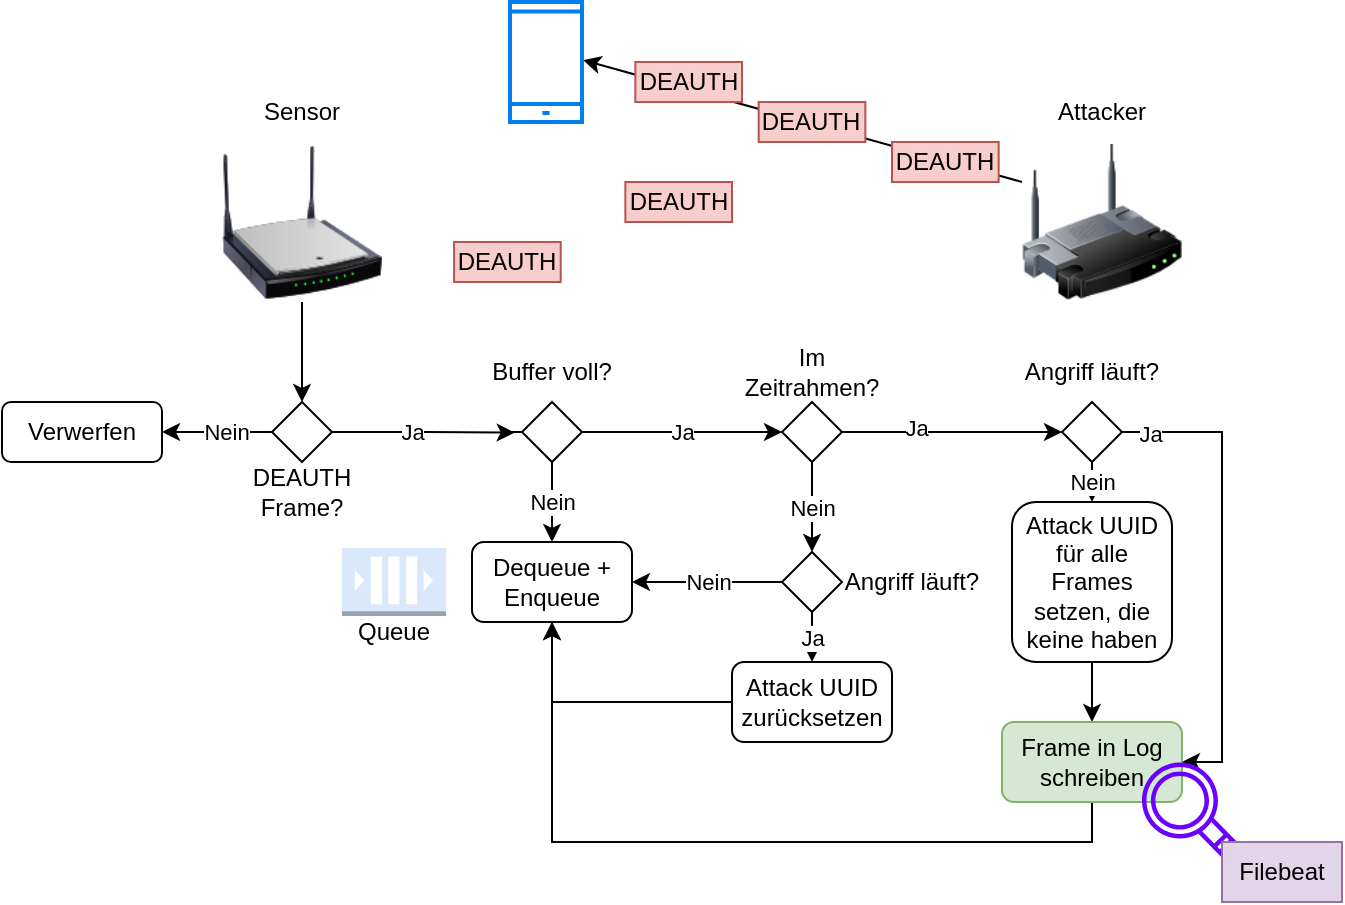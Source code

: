 <mxfile version="21.5.0" type="device">
  <diagram name="Page-1" id="J3vf7YDOd2lKJVBhmdIj">
    <mxGraphModel dx="683" dy="417" grid="1" gridSize="10" guides="1" tooltips="1" connect="1" arrows="1" fold="1" page="1" pageScale="1" pageWidth="827" pageHeight="1169" math="0" shadow="0">
      <root>
        <mxCell id="0" />
        <mxCell id="1" parent="0" />
        <mxCell id="CKZiIqpc-WWH0tmOYsOz-15" style="edgeStyle=orthogonalEdgeStyle;rounded=0;orthogonalLoop=1;jettySize=auto;html=1;exitX=0.5;exitY=1;exitDx=0;exitDy=0;entryX=0.5;entryY=0;entryDx=0;entryDy=0;" parent="1" source="CKZiIqpc-WWH0tmOYsOz-1" target="CKZiIqpc-WWH0tmOYsOz-14" edge="1">
          <mxGeometry relative="1" as="geometry" />
        </mxCell>
        <mxCell id="CKZiIqpc-WWH0tmOYsOz-1" value="" style="image;html=1;image=img/lib/clip_art/networking/Wireless_Router_N_128x128.png" parent="1" vertex="1">
          <mxGeometry x="160" y="80" width="80" height="80" as="geometry" />
        </mxCell>
        <mxCell id="CKZiIqpc-WWH0tmOYsOz-65" style="rounded=0;orthogonalLoop=1;jettySize=auto;html=1;exitX=0;exitY=0.25;exitDx=0;exitDy=0;entryX=1.014;entryY=0.484;entryDx=0;entryDy=0;entryPerimeter=0;" parent="1" source="CKZiIqpc-WWH0tmOYsOz-2" target="CKZiIqpc-WWH0tmOYsOz-62" edge="1">
          <mxGeometry relative="1" as="geometry" />
        </mxCell>
        <mxCell id="CKZiIqpc-WWH0tmOYsOz-2" value="" style="image;html=1;image=img/lib/clip_art/networking/Wireless_Router_128x128.png" parent="1" vertex="1">
          <mxGeometry x="560" y="80" width="80" height="80" as="geometry" />
        </mxCell>
        <mxCell id="CKZiIqpc-WWH0tmOYsOz-3" value="DEAUTH" style="rounded=0;whiteSpace=wrap;html=1;fillColor=#f8cecc;strokeColor=#b85450;" parent="1" vertex="1">
          <mxGeometry x="495" y="80" width="53.33" height="20" as="geometry" />
        </mxCell>
        <mxCell id="CKZiIqpc-WWH0tmOYsOz-6" value="DEAUTH" style="rounded=0;whiteSpace=wrap;html=1;fillColor=#f8cecc;strokeColor=#b85450;" parent="1" vertex="1">
          <mxGeometry x="428.34" y="60" width="53.33" height="20" as="geometry" />
        </mxCell>
        <mxCell id="CKZiIqpc-WWH0tmOYsOz-7" value="DEAUTH" style="rounded=0;whiteSpace=wrap;html=1;fillColor=#f8cecc;strokeColor=#b85450;" parent="1" vertex="1">
          <mxGeometry x="366.67" y="40" width="53.33" height="20" as="geometry" />
        </mxCell>
        <mxCell id="CKZiIqpc-WWH0tmOYsOz-11" value="Sensor" style="text;html=1;strokeColor=none;fillColor=none;align=center;verticalAlign=middle;whiteSpace=wrap;rounded=0;" parent="1" vertex="1">
          <mxGeometry x="170" y="50" width="60" height="30" as="geometry" />
        </mxCell>
        <mxCell id="CKZiIqpc-WWH0tmOYsOz-13" value="Attacker" style="text;html=1;strokeColor=none;fillColor=none;align=center;verticalAlign=middle;whiteSpace=wrap;rounded=0;" parent="1" vertex="1">
          <mxGeometry x="570" y="50" width="60" height="30" as="geometry" />
        </mxCell>
        <mxCell id="CKZiIqpc-WWH0tmOYsOz-19" value="Nein" style="edgeStyle=orthogonalEdgeStyle;rounded=0;orthogonalLoop=1;jettySize=auto;html=1;exitX=0;exitY=0.5;exitDx=0;exitDy=0;entryX=1;entryY=0.5;entryDx=0;entryDy=0;" parent="1" source="CKZiIqpc-WWH0tmOYsOz-14" target="CKZiIqpc-WWH0tmOYsOz-18" edge="1">
          <mxGeometry x="-0.143" relative="1" as="geometry">
            <mxPoint as="offset" />
          </mxGeometry>
        </mxCell>
        <mxCell id="CKZiIqpc-WWH0tmOYsOz-21" value="Ja" style="edgeStyle=orthogonalEdgeStyle;rounded=0;orthogonalLoop=1;jettySize=auto;html=1;exitX=1;exitY=0.5;exitDx=0;exitDy=0;entryX=-0.122;entryY=0.511;entryDx=0;entryDy=0;entryPerimeter=0;" parent="1" source="CKZiIqpc-WWH0tmOYsOz-14" target="CKZiIqpc-WWH0tmOYsOz-27" edge="1">
          <mxGeometry x="-0.143" relative="1" as="geometry">
            <mxPoint x="250" y="225" as="targetPoint" />
            <mxPoint as="offset" />
          </mxGeometry>
        </mxCell>
        <mxCell id="CKZiIqpc-WWH0tmOYsOz-14" value="" style="rhombus;" parent="1" vertex="1">
          <mxGeometry x="185" y="210" width="30" height="30" as="geometry" />
        </mxCell>
        <mxCell id="CKZiIqpc-WWH0tmOYsOz-18" value="Verwerfen" style="rounded=1;whiteSpace=wrap;html=1;" parent="1" vertex="1">
          <mxGeometry x="50" y="210" width="80" height="30" as="geometry" />
        </mxCell>
        <mxCell id="CKZiIqpc-WWH0tmOYsOz-29" value="Ja" style="edgeStyle=orthogonalEdgeStyle;rounded=0;orthogonalLoop=1;jettySize=auto;html=1;exitX=1;exitY=0.5;exitDx=0;exitDy=0;entryX=0;entryY=0.5;entryDx=0;entryDy=0;" parent="1" source="CKZiIqpc-WWH0tmOYsOz-27" target="CKZiIqpc-WWH0tmOYsOz-28" edge="1">
          <mxGeometry x="0.444" relative="1" as="geometry">
            <Array as="points">
              <mxPoint x="300" y="225" />
              <mxPoint x="300" y="225" />
            </Array>
            <mxPoint as="offset" />
          </mxGeometry>
        </mxCell>
        <mxCell id="CKZiIqpc-WWH0tmOYsOz-42" value="Nein" style="edgeStyle=orthogonalEdgeStyle;rounded=0;orthogonalLoop=1;jettySize=auto;html=1;exitX=0.5;exitY=1;exitDx=0;exitDy=0;entryX=0.5;entryY=0;entryDx=0;entryDy=0;" parent="1" source="CKZiIqpc-WWH0tmOYsOz-27" target="CKZiIqpc-WWH0tmOYsOz-36" edge="1">
          <mxGeometry relative="1" as="geometry" />
        </mxCell>
        <mxCell id="CKZiIqpc-WWH0tmOYsOz-27" value="" style="rhombus;" parent="1" vertex="1">
          <mxGeometry x="310" y="210" width="30" height="30" as="geometry" />
        </mxCell>
        <mxCell id="CKZiIqpc-WWH0tmOYsOz-34" style="edgeStyle=orthogonalEdgeStyle;rounded=0;orthogonalLoop=1;jettySize=auto;html=1;exitX=1;exitY=0.5;exitDx=0;exitDy=0;entryX=0;entryY=0.5;entryDx=0;entryDy=0;" parent="1" source="CKZiIqpc-WWH0tmOYsOz-28" target="CKZiIqpc-WWH0tmOYsOz-32" edge="1">
          <mxGeometry relative="1" as="geometry" />
        </mxCell>
        <mxCell id="CKZiIqpc-WWH0tmOYsOz-35" value="Ja" style="edgeLabel;html=1;align=center;verticalAlign=middle;resizable=0;points=[];" parent="CKZiIqpc-WWH0tmOYsOz-34" vertex="1" connectable="0">
          <mxGeometry x="-0.332" y="2" relative="1" as="geometry">
            <mxPoint as="offset" />
          </mxGeometry>
        </mxCell>
        <mxCell id="CKZiIqpc-WWH0tmOYsOz-46" value="Nein" style="edgeStyle=orthogonalEdgeStyle;rounded=0;orthogonalLoop=1;jettySize=auto;html=1;exitX=0.5;exitY=1;exitDx=0;exitDy=0;entryX=0.5;entryY=0;entryDx=0;entryDy=0;" parent="1" source="CKZiIqpc-WWH0tmOYsOz-28" target="CKZiIqpc-WWH0tmOYsOz-44" edge="1">
          <mxGeometry relative="1" as="geometry" />
        </mxCell>
        <mxCell id="CKZiIqpc-WWH0tmOYsOz-28" value="" style="rhombus;" parent="1" vertex="1">
          <mxGeometry x="440" y="210" width="30" height="30" as="geometry" />
        </mxCell>
        <mxCell id="CKZiIqpc-WWH0tmOYsOz-30" value="Buffer voll?" style="text;html=1;strokeColor=none;fillColor=none;align=center;verticalAlign=middle;whiteSpace=wrap;rounded=0;" parent="1" vertex="1">
          <mxGeometry x="290" y="180" width="70" height="30" as="geometry" />
        </mxCell>
        <mxCell id="CKZiIqpc-WWH0tmOYsOz-31" value="Im Zeitrahmen?" style="text;html=1;strokeColor=none;fillColor=none;align=center;verticalAlign=middle;whiteSpace=wrap;rounded=0;" parent="1" vertex="1">
          <mxGeometry x="420" y="180" width="70" height="30" as="geometry" />
        </mxCell>
        <mxCell id="CKZiIqpc-WWH0tmOYsOz-52" value="Nein" style="edgeStyle=orthogonalEdgeStyle;rounded=0;orthogonalLoop=1;jettySize=auto;html=1;exitX=0.5;exitY=1;exitDx=0;exitDy=0;entryX=0.5;entryY=0;entryDx=0;entryDy=0;" parent="1" source="CKZiIqpc-WWH0tmOYsOz-32" target="CKZiIqpc-WWH0tmOYsOz-51" edge="1">
          <mxGeometry relative="1" as="geometry" />
        </mxCell>
        <mxCell id="CKZiIqpc-WWH0tmOYsOz-56" style="edgeStyle=orthogonalEdgeStyle;rounded=0;orthogonalLoop=1;jettySize=auto;html=1;exitX=1;exitY=0.5;exitDx=0;exitDy=0;entryX=1;entryY=0.5;entryDx=0;entryDy=0;" parent="1" source="CKZiIqpc-WWH0tmOYsOz-32" target="CKZiIqpc-WWH0tmOYsOz-53" edge="1">
          <mxGeometry relative="1" as="geometry" />
        </mxCell>
        <mxCell id="CKZiIqpc-WWH0tmOYsOz-60" value="Ja" style="edgeLabel;html=1;align=center;verticalAlign=middle;resizable=0;points=[];" parent="CKZiIqpc-WWH0tmOYsOz-56" vertex="1" connectable="0">
          <mxGeometry x="-0.886" y="-1" relative="1" as="geometry">
            <mxPoint as="offset" />
          </mxGeometry>
        </mxCell>
        <mxCell id="CKZiIqpc-WWH0tmOYsOz-32" value="" style="rhombus;" parent="1" vertex="1">
          <mxGeometry x="580" y="210" width="30" height="30" as="geometry" />
        </mxCell>
        <mxCell id="CKZiIqpc-WWH0tmOYsOz-33" value="Angriff läuft?" style="text;html=1;strokeColor=none;fillColor=none;align=center;verticalAlign=middle;whiteSpace=wrap;rounded=0;" parent="1" vertex="1">
          <mxGeometry x="560" y="180" width="70" height="30" as="geometry" />
        </mxCell>
        <mxCell id="CKZiIqpc-WWH0tmOYsOz-36" value="Dequeue + Enqueue" style="rounded=1;whiteSpace=wrap;html=1;" parent="1" vertex="1">
          <mxGeometry x="285" y="280" width="80" height="40" as="geometry" />
        </mxCell>
        <mxCell id="CKZiIqpc-WWH0tmOYsOz-37" value="" style="outlineConnect=0;dashed=0;verticalLabelPosition=bottom;verticalAlign=top;align=center;html=1;shape=mxgraph.aws3.queue;fillColor=#dae8fc;strokeColor=#6c8ebf;" parent="1" vertex="1">
          <mxGeometry x="220" y="283" width="52.06" height="34" as="geometry" />
        </mxCell>
        <mxCell id="CKZiIqpc-WWH0tmOYsOz-38" value="Queue" style="text;html=1;strokeColor=none;fillColor=none;align=center;verticalAlign=middle;whiteSpace=wrap;rounded=0;" parent="1" vertex="1">
          <mxGeometry x="216.03" y="310" width="60" height="30" as="geometry" />
        </mxCell>
        <mxCell id="CKZiIqpc-WWH0tmOYsOz-47" value="Nein" style="edgeStyle=orthogonalEdgeStyle;rounded=0;orthogonalLoop=1;jettySize=auto;html=1;exitX=0;exitY=0.5;exitDx=0;exitDy=0;" parent="1" source="CKZiIqpc-WWH0tmOYsOz-44" target="CKZiIqpc-WWH0tmOYsOz-36" edge="1">
          <mxGeometry relative="1" as="geometry" />
        </mxCell>
        <mxCell id="CKZiIqpc-WWH0tmOYsOz-49" value="Ja" style="edgeStyle=orthogonalEdgeStyle;rounded=0;orthogonalLoop=1;jettySize=auto;html=1;exitX=0.5;exitY=1;exitDx=0;exitDy=0;entryX=0.5;entryY=0;entryDx=0;entryDy=0;" parent="1" source="CKZiIqpc-WWH0tmOYsOz-44" target="CKZiIqpc-WWH0tmOYsOz-48" edge="1">
          <mxGeometry relative="1" as="geometry" />
        </mxCell>
        <mxCell id="CKZiIqpc-WWH0tmOYsOz-44" value="" style="rhombus;" parent="1" vertex="1">
          <mxGeometry x="440" y="285" width="30" height="30" as="geometry" />
        </mxCell>
        <mxCell id="CKZiIqpc-WWH0tmOYsOz-45" value="Angriff läuft?" style="text;html=1;strokeColor=none;fillColor=none;align=center;verticalAlign=middle;whiteSpace=wrap;rounded=0;" parent="1" vertex="1">
          <mxGeometry x="470" y="285" width="70" height="30" as="geometry" />
        </mxCell>
        <mxCell id="CKZiIqpc-WWH0tmOYsOz-50" style="edgeStyle=orthogonalEdgeStyle;rounded=0;orthogonalLoop=1;jettySize=auto;html=1;exitX=0;exitY=0.5;exitDx=0;exitDy=0;entryX=0.5;entryY=1;entryDx=0;entryDy=0;" parent="1" source="CKZiIqpc-WWH0tmOYsOz-48" target="CKZiIqpc-WWH0tmOYsOz-36" edge="1">
          <mxGeometry relative="1" as="geometry" />
        </mxCell>
        <mxCell id="CKZiIqpc-WWH0tmOYsOz-48" value="Attack UUID zurücksetzen" style="rounded=1;whiteSpace=wrap;html=1;" parent="1" vertex="1">
          <mxGeometry x="415" y="340" width="80" height="40" as="geometry" />
        </mxCell>
        <mxCell id="CKZiIqpc-WWH0tmOYsOz-54" style="edgeStyle=orthogonalEdgeStyle;rounded=0;orthogonalLoop=1;jettySize=auto;html=1;exitX=0.5;exitY=1;exitDx=0;exitDy=0;entryX=0.5;entryY=0;entryDx=0;entryDy=0;" parent="1" source="CKZiIqpc-WWH0tmOYsOz-51" target="CKZiIqpc-WWH0tmOYsOz-53" edge="1">
          <mxGeometry relative="1" as="geometry" />
        </mxCell>
        <mxCell id="CKZiIqpc-WWH0tmOYsOz-51" value="Attack UUID für alle Frames setzen, die keine haben" style="rounded=1;whiteSpace=wrap;html=1;" parent="1" vertex="1">
          <mxGeometry x="555" y="260" width="80" height="80" as="geometry" />
        </mxCell>
        <mxCell id="CKZiIqpc-WWH0tmOYsOz-55" style="edgeStyle=orthogonalEdgeStyle;rounded=0;orthogonalLoop=1;jettySize=auto;html=1;exitX=0.5;exitY=1;exitDx=0;exitDy=0;entryX=0.5;entryY=1;entryDx=0;entryDy=0;" parent="1" source="CKZiIqpc-WWH0tmOYsOz-53" target="CKZiIqpc-WWH0tmOYsOz-36" edge="1">
          <mxGeometry relative="1" as="geometry" />
        </mxCell>
        <mxCell id="CKZiIqpc-WWH0tmOYsOz-53" value="Frame in Log schreiben" style="rounded=1;whiteSpace=wrap;html=1;fillColor=#d5e8d4;strokeColor=#82b366;" parent="1" vertex="1">
          <mxGeometry x="550" y="370" width="90" height="40" as="geometry" />
        </mxCell>
        <mxCell id="CKZiIqpc-WWH0tmOYsOz-57" value="" style="outlineConnect=0;dashed=0;verticalLabelPosition=bottom;verticalAlign=top;align=center;html=1;fontSize=12;fontStyle=0;aspect=fixed;pointerEvents=1;shape=mxgraph.aws4.magnifying_glass;shadow=0;strokeWidth=1;fillColor=#6a00ff;fontColor=#ffffff;strokeColor=#3700CC;" parent="1" vertex="1">
          <mxGeometry x="620" y="390" width="50" height="50" as="geometry" />
        </mxCell>
        <mxCell id="CKZiIqpc-WWH0tmOYsOz-58" value="Filebeat" style="rounded=0;whiteSpace=wrap;html=1;fillColor=#e1d5e7;strokeColor=#9673a6;" parent="1" vertex="1">
          <mxGeometry x="660" y="430" width="60" height="30" as="geometry" />
        </mxCell>
        <mxCell id="CKZiIqpc-WWH0tmOYsOz-59" value="DEAUTH Frame?" style="text;html=1;strokeColor=none;fillColor=none;align=center;verticalAlign=middle;whiteSpace=wrap;rounded=0;" parent="1" vertex="1">
          <mxGeometry x="165" y="240" width="70" height="30" as="geometry" />
        </mxCell>
        <mxCell id="CKZiIqpc-WWH0tmOYsOz-62" value="" style="html=1;verticalLabelPosition=bottom;align=center;labelBackgroundColor=#ffffff;verticalAlign=top;strokeWidth=2;strokeColor=#0080F0;shadow=0;dashed=0;shape=mxgraph.ios7.icons.smartphone;" parent="1" vertex="1">
          <mxGeometry x="304" y="10" width="36" height="60" as="geometry" />
        </mxCell>
        <mxCell id="CKZiIqpc-WWH0tmOYsOz-66" value="DEAUTH" style="rounded=0;whiteSpace=wrap;html=1;fillColor=#f8cecc;strokeColor=#b85450;" parent="1" vertex="1">
          <mxGeometry x="361.67" y="100" width="53.33" height="20" as="geometry" />
        </mxCell>
        <mxCell id="CKZiIqpc-WWH0tmOYsOz-67" value="DEAUTH" style="rounded=0;whiteSpace=wrap;html=1;fillColor=#f8cecc;strokeColor=#b85450;" parent="1" vertex="1">
          <mxGeometry x="276.03" y="130" width="53.33" height="20" as="geometry" />
        </mxCell>
      </root>
    </mxGraphModel>
  </diagram>
</mxfile>
